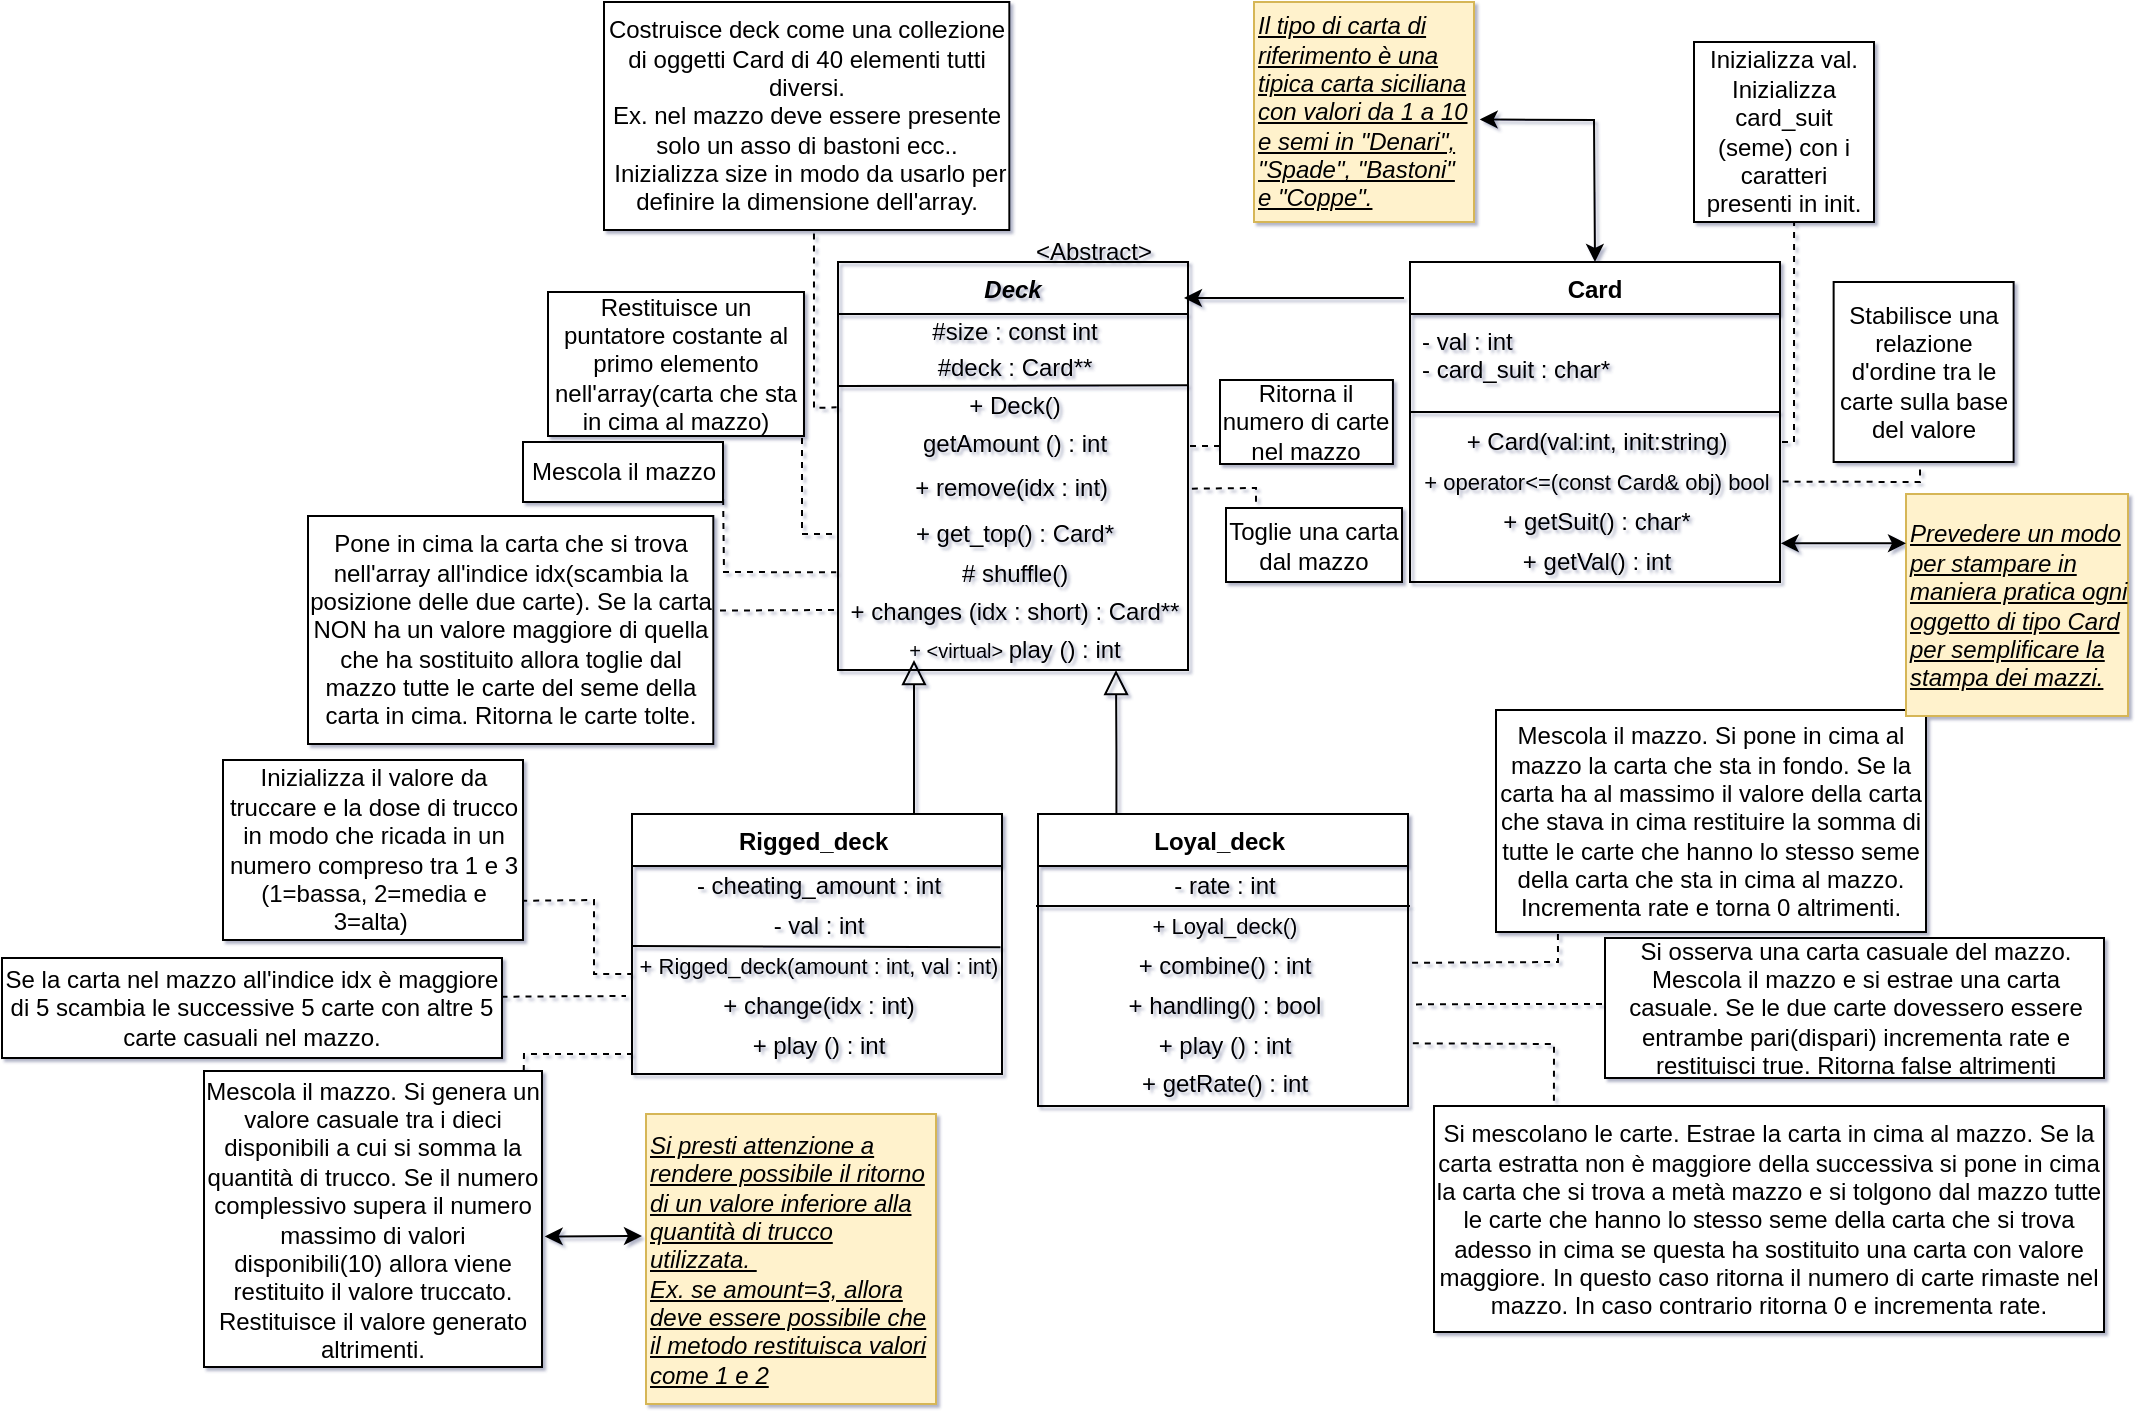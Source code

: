 <mxfile version="20.2.3" type="device"><diagram id="C5RBs43oDa-KdzZeNtuy" name="Page-1"><mxGraphModel dx="387" dy="1804" grid="0" gridSize="10" guides="1" tooltips="1" connect="1" arrows="1" fold="1" page="0" pageScale="1" pageWidth="1169" pageHeight="1654" background="none" math="0" shadow="1"><root><mxCell id="WIyWlLk6GJQsqaUBKTNV-0"/><mxCell id="WIyWlLk6GJQsqaUBKTNV-1" parent="WIyWlLk6GJQsqaUBKTNV-0"/><mxCell id="zkfFHV4jXpPFQw0GAbJ--0" value="Deck" style="swimlane;fontStyle=3;align=center;verticalAlign=top;childLayout=stackLayout;horizontal=1;startSize=26;horizontalStack=0;resizeParent=1;resizeLast=0;collapsible=1;marginBottom=0;rounded=0;shadow=0;strokeWidth=1;fillColor=none;" parent="WIyWlLk6GJQsqaUBKTNV-1" vertex="1"><mxGeometry x="477" y="-1460" width="175" height="204" as="geometry"><mxRectangle x="230" y="140" width="160" height="26" as="alternateBounds"/></mxGeometry></mxCell><mxCell id="eyawWgIpJ3xUC5jhZNnF-2" value="#size : const int" style="text;html=1;align=center;verticalAlign=middle;resizable=0;points=[];autosize=1;fillColor=none;rounded=0;" parent="zkfFHV4jXpPFQw0GAbJ--0" vertex="1"><mxGeometry y="26" width="175" height="18" as="geometry"/></mxCell><mxCell id="eyawWgIpJ3xUC5jhZNnF-6" value="#deck : Card**" style="text;html=1;align=center;verticalAlign=middle;resizable=0;points=[];autosize=1;fillColor=none;rounded=0;" parent="zkfFHV4jXpPFQw0GAbJ--0" vertex="1"><mxGeometry y="44" width="175" height="18" as="geometry"/></mxCell><mxCell id="PMT_DuQLZ0vraXcpzwZn-3" value="" style="endArrow=none;html=1;rounded=0;" parent="zkfFHV4jXpPFQw0GAbJ--0" edge="1"><mxGeometry width="50" height="50" relative="1" as="geometry"><mxPoint y="62" as="sourcePoint"/><mxPoint x="175" y="61.67" as="targetPoint"/></mxGeometry></mxCell><mxCell id="3FrZ2PRNK94XWwC5RIwO-0" value="+ Deck()" style="text;html=1;align=center;verticalAlign=middle;resizable=0;points=[];autosize=1;fillColor=none;rounded=0;" parent="zkfFHV4jXpPFQw0GAbJ--0" vertex="1"><mxGeometry y="62" width="175" height="20" as="geometry"/></mxCell><mxCell id="mNuBHBc8Cso_Y5ik1ido-0" value="getAmount () : int" style="text;html=1;align=center;verticalAlign=middle;resizable=0;points=[];autosize=1;fillColor=none;rounded=0;" parent="zkfFHV4jXpPFQw0GAbJ--0" vertex="1"><mxGeometry y="82" width="175" height="18" as="geometry"/></mxCell><mxCell id="MIJabQ9pSOo4VbCeQqy8-0" value="+ remove(idx : int)&amp;nbsp;" style="text;html=1;align=center;verticalAlign=middle;resizable=0;points=[];autosize=1;fillColor=none;rounded=0;" parent="zkfFHV4jXpPFQw0GAbJ--0" vertex="1"><mxGeometry y="100" width="175" height="26" as="geometry"/></mxCell><mxCell id="3FrZ2PRNK94XWwC5RIwO-9" value="+ get_top() : Card*" style="text;html=1;align=center;verticalAlign=middle;resizable=0;points=[];autosize=1;fillColor=none;rounded=0;" parent="zkfFHV4jXpPFQw0GAbJ--0" vertex="1"><mxGeometry y="126" width="175" height="20" as="geometry"/></mxCell><mxCell id="3FrZ2PRNK94XWwC5RIwO-8" value="# shuffle()" style="text;html=1;align=center;verticalAlign=middle;resizable=0;points=[];autosize=1;fillColor=none;rounded=0;" parent="zkfFHV4jXpPFQw0GAbJ--0" vertex="1"><mxGeometry y="146" width="175" height="20" as="geometry"/></mxCell><mxCell id="3FrZ2PRNK94XWwC5RIwO-16" value="+ changes (idx : short) : Card**" style="text;html=1;align=center;verticalAlign=middle;resizable=0;points=[];autosize=1;fillColor=none;rounded=0;" parent="zkfFHV4jXpPFQw0GAbJ--0" vertex="1"><mxGeometry y="166" width="175" height="18" as="geometry"/></mxCell><mxCell id="3FrZ2PRNK94XWwC5RIwO-10" value="&lt;font style=&quot;font-size: 10px;&quot;&gt;+ &amp;lt;virtual&amp;gt;&amp;nbsp;&lt;/font&gt;play () : int" style="text;html=1;align=center;verticalAlign=middle;resizable=0;points=[];autosize=1;fillColor=none;rounded=0;" parent="zkfFHV4jXpPFQw0GAbJ--0" vertex="1"><mxGeometry y="184" width="175" height="20" as="geometry"/></mxCell><mxCell id="zkfFHV4jXpPFQw0GAbJ--6" value="Rigged_deck " style="swimlane;fontStyle=1;align=center;verticalAlign=top;childLayout=stackLayout;horizontal=1;startSize=26;horizontalStack=0;resizeParent=1;resizeLast=0;collapsible=1;marginBottom=0;rounded=0;shadow=0;strokeWidth=1;" parent="WIyWlLk6GJQsqaUBKTNV-1" vertex="1"><mxGeometry x="374" y="-1184" width="185" height="130" as="geometry"><mxRectangle x="130" y="380" width="160" height="26" as="alternateBounds"/></mxGeometry></mxCell><mxCell id="3FrZ2PRNK94XWwC5RIwO-22" value="- cheating_amount : int" style="text;html=1;align=center;verticalAlign=middle;resizable=0;points=[];autosize=1;strokeColor=none;fillColor=none;rounded=0;" parent="zkfFHV4jXpPFQw0GAbJ--6" vertex="1"><mxGeometry y="26" width="185" height="20" as="geometry"/></mxCell><mxCell id="3FrZ2PRNK94XWwC5RIwO-27" value="- val : int" style="text;html=1;align=center;verticalAlign=middle;resizable=0;points=[];autosize=1;strokeColor=none;fillColor=none;rounded=0;" parent="zkfFHV4jXpPFQw0GAbJ--6" vertex="1"><mxGeometry y="46" width="185" height="20" as="geometry"/></mxCell><mxCell id="IEKVEcuxTe4-gx0fKQA5-18" value="" style="endArrow=none;html=1;rounded=0;fontSize=12;entryX=0.996;entryY=0.033;entryDx=0;entryDy=0;entryPerimeter=0;" parent="zkfFHV4jXpPFQw0GAbJ--6" target="3FrZ2PRNK94XWwC5RIwO-26" edge="1"><mxGeometry width="50" height="50" relative="1" as="geometry"><mxPoint y="66" as="sourcePoint"/><mxPoint x="180" y="66" as="targetPoint"/></mxGeometry></mxCell><mxCell id="3FrZ2PRNK94XWwC5RIwO-26" value="&lt;font style=&quot;font-size: 11px;&quot;&gt;+ Rigged_deck(amount : int, val : int)&lt;/font&gt;" style="text;html=1;align=center;verticalAlign=middle;resizable=0;points=[];autosize=1;strokeColor=none;fillColor=none;rounded=0;" parent="zkfFHV4jXpPFQw0GAbJ--6" vertex="1"><mxGeometry y="66" width="185" height="20" as="geometry"/></mxCell><mxCell id="3FrZ2PRNK94XWwC5RIwO-37" value="+ change(idx : int)" style="text;html=1;align=center;verticalAlign=middle;resizable=0;points=[];autosize=1;strokeColor=none;fillColor=none;rounded=0;" parent="zkfFHV4jXpPFQw0GAbJ--6" vertex="1"><mxGeometry y="86" width="185" height="20" as="geometry"/></mxCell><mxCell id="3FrZ2PRNK94XWwC5RIwO-38" value="+ play () : int" style="text;html=1;align=center;verticalAlign=middle;resizable=0;points=[];autosize=1;strokeColor=none;fillColor=none;rounded=0;" parent="zkfFHV4jXpPFQw0GAbJ--6" vertex="1"><mxGeometry y="106" width="185" height="20" as="geometry"/></mxCell><mxCell id="zkfFHV4jXpPFQw0GAbJ--12" value="" style="endArrow=block;endSize=10;endFill=0;shadow=0;strokeWidth=1;rounded=0;edgeStyle=elbowEdgeStyle;elbow=vertical;" parent="WIyWlLk6GJQsqaUBKTNV-1" source="zkfFHV4jXpPFQw0GAbJ--6" edge="1"><mxGeometry width="160" relative="1" as="geometry"><mxPoint x="455" y="-1377" as="sourcePoint"/><mxPoint x="515" y="-1261" as="targetPoint"/><Array as="points"><mxPoint x="515" y="-1229"/></Array></mxGeometry></mxCell><mxCell id="IEKVEcuxTe4-gx0fKQA5-7" style="edgeStyle=orthogonalEdgeStyle;rounded=0;orthogonalLoop=1;jettySize=auto;html=1;exitX=1;exitY=1;exitDx=0;exitDy=0;fontSize=12;" parent="WIyWlLk6GJQsqaUBKTNV-1" edge="1"><mxGeometry relative="1" as="geometry"><mxPoint x="744.048" y="-1063.857" as="targetPoint"/><mxPoint x="744" y="-1064" as="sourcePoint"/></mxGeometry></mxCell><mxCell id="zkfFHV4jXpPFQw0GAbJ--16" value="" style="endArrow=block;endSize=10;endFill=0;shadow=0;strokeWidth=1;rounded=0;edgeStyle=elbowEdgeStyle;elbow=vertical;exitX=0.212;exitY=-0.002;exitDx=0;exitDy=0;exitPerimeter=0;" parent="WIyWlLk6GJQsqaUBKTNV-1" source="IEKVEcuxTe4-gx0fKQA5-9" target="zkfFHV4jXpPFQw0GAbJ--0" edge="1"><mxGeometry width="160" relative="1" as="geometry"><mxPoint x="665" y="-1220" as="sourcePoint"/><mxPoint x="565" y="-1309" as="targetPoint"/><Array as="points"><mxPoint x="616" y="-1216"/><mxPoint x="616" y="-1218"/><mxPoint x="564" y="-1214"/></Array></mxGeometry></mxCell><mxCell id="zkfFHV4jXpPFQw0GAbJ--17" value="Card" style="swimlane;fontStyle=1;align=center;verticalAlign=top;childLayout=stackLayout;horizontal=1;startSize=26;horizontalStack=0;resizeParent=1;resizeLast=0;collapsible=1;marginBottom=0;rounded=0;shadow=0;strokeWidth=1;" parent="WIyWlLk6GJQsqaUBKTNV-1" vertex="1"><mxGeometry x="763" y="-1460" width="185" height="160" as="geometry"><mxRectangle x="550" y="140" width="160" height="26" as="alternateBounds"/></mxGeometry></mxCell><mxCell id="zkfFHV4jXpPFQw0GAbJ--18" value="- val : int&#10;- card_suit : char*" style="text;align=left;verticalAlign=top;spacingLeft=4;spacingRight=4;overflow=hidden;rotatable=0;points=[[0,0.5],[1,0.5]];portConstraint=eastwest;rounded=0;" parent="zkfFHV4jXpPFQw0GAbJ--17" vertex="1"><mxGeometry y="26" width="185" height="44" as="geometry"/></mxCell><mxCell id="zkfFHV4jXpPFQw0GAbJ--23" value="" style="line;html=1;strokeWidth=1;align=left;verticalAlign=middle;spacingTop=-1;spacingLeft=3;spacingRight=3;rotatable=0;labelPosition=right;points=[];portConstraint=eastwest;rounded=0;" parent="zkfFHV4jXpPFQw0GAbJ--17" vertex="1"><mxGeometry y="70" width="185" height="10" as="geometry"/></mxCell><mxCell id="KTWqHYUHQlhUcs9uepsn-0" value="+ Card(val:int, init:string)" style="text;html=1;align=center;verticalAlign=middle;resizable=0;points=[];autosize=1;strokeColor=none;fillColor=none;rounded=0;" parent="zkfFHV4jXpPFQw0GAbJ--17" vertex="1"><mxGeometry y="80" width="185" height="20" as="geometry"/></mxCell><mxCell id="KTWqHYUHQlhUcs9uepsn-10" value="&lt;font style=&quot;font-size: 11px;&quot;&gt;+ operator&amp;lt;=(const Card&amp;amp; obj) bool&lt;/font&gt;" style="text;html=1;align=center;verticalAlign=middle;resizable=0;points=[];autosize=1;strokeColor=none;fillColor=none;rounded=0;" parent="zkfFHV4jXpPFQw0GAbJ--17" vertex="1"><mxGeometry y="100" width="185" height="20" as="geometry"/></mxCell><mxCell id="KTWqHYUHQlhUcs9uepsn-11" value="+ getSuit() : char*" style="text;html=1;align=center;verticalAlign=middle;resizable=0;points=[];autosize=1;strokeColor=none;fillColor=none;rounded=0;" parent="zkfFHV4jXpPFQw0GAbJ--17" vertex="1"><mxGeometry y="120" width="185" height="20" as="geometry"/></mxCell><mxCell id="eyawWgIpJ3xUC5jhZNnF-1" value="&lt;font style=&quot;font-size: 12px;&quot;&gt;+ getVal() : int&lt;/font&gt;" style="text;html=1;align=center;verticalAlign=middle;resizable=0;points=[];autosize=1;strokeColor=none;fillColor=none;rounded=0;" parent="zkfFHV4jXpPFQw0GAbJ--17" vertex="1"><mxGeometry y="140" width="185" height="20" as="geometry"/></mxCell><mxCell id="KTWqHYUHQlhUcs9uepsn-1" value="Inizializza val.&lt;br&gt;Inizializza card_suit (seme) con i caratteri presenti in init." style="whiteSpace=wrap;html=1;aspect=fixed;rounded=0;" parent="WIyWlLk6GJQsqaUBKTNV-1" vertex="1"><mxGeometry x="905" y="-1570" width="90" height="90" as="geometry"/></mxCell><mxCell id="KTWqHYUHQlhUcs9uepsn-3" value="" style="endArrow=none;dashed=1;html=1;rounded=0;entryX=0.556;entryY=1;entryDx=0;entryDy=0;entryPerimeter=0;" parent="WIyWlLk6GJQsqaUBKTNV-1" target="KTWqHYUHQlhUcs9uepsn-1" edge="1"><mxGeometry width="50" height="50" relative="1" as="geometry"><mxPoint x="949" y="-1370" as="sourcePoint"/><mxPoint x="955" y="-1400" as="targetPoint"/><Array as="points"><mxPoint x="955" y="-1370"/></Array></mxGeometry></mxCell><mxCell id="KTWqHYUHQlhUcs9uepsn-12" value="Stabilisce una relazione d'ordine tra le carte sulla base del valore" style="whiteSpace=wrap;html=1;aspect=fixed;rounded=0;" parent="WIyWlLk6GJQsqaUBKTNV-1" vertex="1"><mxGeometry x="974.82" y="-1450" width="90" height="90" as="geometry"/></mxCell><mxCell id="KTWqHYUHQlhUcs9uepsn-13" value="" style="endArrow=none;dashed=1;html=1;rounded=0;exitX=1.007;exitY=0.49;exitDx=0;exitDy=0;exitPerimeter=0;entryX=0.48;entryY=1.026;entryDx=0;entryDy=0;entryPerimeter=0;" parent="WIyWlLk6GJQsqaUBKTNV-1" source="KTWqHYUHQlhUcs9uepsn-10" target="KTWqHYUHQlhUcs9uepsn-12" edge="1"><mxGeometry width="50" height="50" relative="1" as="geometry"><mxPoint x="941.999" y="-1210.2" as="sourcePoint"/><mxPoint x="1014.82" y="-1230" as="targetPoint"/><Array as="points"><mxPoint x="1018" y="-1350"/></Array></mxGeometry></mxCell><mxCell id="eyawWgIpJ3xUC5jhZNnF-4" value="" style="endArrow=classic;html=1;rounded=0;" parent="WIyWlLk6GJQsqaUBKTNV-1" edge="1"><mxGeometry width="50" height="50" relative="1" as="geometry"><mxPoint x="760" y="-1442" as="sourcePoint"/><mxPoint x="650" y="-1442" as="targetPoint"/><Array as="points"/></mxGeometry></mxCell><mxCell id="eyawWgIpJ3xUC5jhZNnF-5" value="&amp;lt;Abstract&amp;gt;" style="text;html=1;strokeColor=none;fillColor=none;align=center;verticalAlign=middle;whiteSpace=wrap;rounded=0;" parent="WIyWlLk6GJQsqaUBKTNV-1" vertex="1"><mxGeometry x="575" y="-1480" width="60" height="30" as="geometry"/></mxCell><mxCell id="3FrZ2PRNK94XWwC5RIwO-1" value="" style="endArrow=none;dashed=1;html=1;rounded=0;exitX=0.518;exitY=1.015;exitDx=0;exitDy=0;exitPerimeter=0;entryX=-0.004;entryY=0.533;entryDx=0;entryDy=0;entryPerimeter=0;" parent="WIyWlLk6GJQsqaUBKTNV-1" source="3FrZ2PRNK94XWwC5RIwO-2" edge="1" target="3FrZ2PRNK94XWwC5RIwO-0"><mxGeometry width="50" height="50" relative="1" as="geometry"><mxPoint x="435" y="-1420" as="sourcePoint"/><mxPoint x="475" y="-1380" as="targetPoint"/><Array as="points"><mxPoint x="465" y="-1387"/></Array></mxGeometry></mxCell><mxCell id="3FrZ2PRNK94XWwC5RIwO-2" value="Costruisce deck come una collezione di oggetti Card di 40 elementi tutti diversi.&lt;br&gt;Ex. nel mazzo deve essere presente solo un asso di bastoni ecc..&lt;br&gt;&amp;nbsp;Inizializza size in modo da usarlo per definire la dimensione dell'array." style="whiteSpace=wrap;html=1;aspect=fixed;rounded=0;" parent="WIyWlLk6GJQsqaUBKTNV-1" vertex="1"><mxGeometry x="360" y="-1590" width="202.67" height="114.01" as="geometry"/></mxCell><mxCell id="3FrZ2PRNK94XWwC5RIwO-4" value="&lt;div style=&quot;&quot;&gt;&lt;u style=&quot;background-color: initial;&quot;&gt;&lt;i&gt;Il tipo di carta di riferimento è una tipica carta siciliana con valori da 1 a 10 e semi in &quot;Denari&quot;, &quot;Spade&quot;, &quot;Bastoni&quot; e &quot;Coppe&quot;.&lt;/i&gt;&lt;/u&gt;&lt;/div&gt;" style="whiteSpace=wrap;html=1;aspect=fixed;align=left;rounded=0;fillColor=#fff2cc;strokeColor=#d6b656;" parent="WIyWlLk6GJQsqaUBKTNV-1" vertex="1"><mxGeometry x="685" y="-1590" width="110" height="110" as="geometry"/></mxCell><mxCell id="3FrZ2PRNK94XWwC5RIwO-6" value="" style="endArrow=classic;startArrow=classic;html=1;rounded=0;exitX=0.5;exitY=0;exitDx=0;exitDy=0;entryX=1.026;entryY=0.534;entryDx=0;entryDy=0;entryPerimeter=0;" parent="WIyWlLk6GJQsqaUBKTNV-1" source="zkfFHV4jXpPFQw0GAbJ--17" target="3FrZ2PRNK94XWwC5RIwO-4" edge="1"><mxGeometry width="50" height="50" relative="1" as="geometry"><mxPoint x="855" y="-1480" as="sourcePoint"/><mxPoint x="905" y="-1530" as="targetPoint"/><Array as="points"><mxPoint x="855" y="-1531"/></Array></mxGeometry></mxCell><mxCell id="3FrZ2PRNK94XWwC5RIwO-11" value="" style="endArrow=none;dashed=1;html=1;rounded=0;" parent="WIyWlLk6GJQsqaUBKTNV-1" edge="1"><mxGeometry width="50" height="50" relative="1" as="geometry"><mxPoint x="459" y="-1372" as="sourcePoint"/><mxPoint x="476" y="-1324" as="targetPoint"/><Array as="points"><mxPoint x="459" y="-1324"/></Array></mxGeometry></mxCell><mxCell id="3FrZ2PRNK94XWwC5RIwO-12" value="Restituisce un puntatore costante al primo elemento nell'array(carta che sta in cima al mazzo)" style="whiteSpace=wrap;html=1;aspect=fixed;rounded=0;" parent="WIyWlLk6GJQsqaUBKTNV-1" vertex="1"><mxGeometry x="332" y="-1445" width="127.99" height="72" as="geometry"/></mxCell><mxCell id="3FrZ2PRNK94XWwC5RIwO-14" value="Mescola il mazzo" style="rounded=0;whiteSpace=wrap;html=1;" parent="WIyWlLk6GJQsqaUBKTNV-1" vertex="1"><mxGeometry x="319.5" y="-1370" width="100" height="30" as="geometry"/></mxCell><mxCell id="3FrZ2PRNK94XWwC5RIwO-18" value="Pone in cima la carta che si trova nell'array all'indice idx(scambia la posizione delle due carte). Se la carta NON ha un valore maggiore di quella che ha sostituito allora toglie dal mazzo tutte le carte del seme della carta in cima. Ritorna le carte tolte." style="whiteSpace=wrap;html=1;aspect=fixed;rounded=0;" parent="WIyWlLk6GJQsqaUBKTNV-1" vertex="1"><mxGeometry x="212" y="-1333" width="202.66" height="114" as="geometry"/></mxCell><mxCell id="3FrZ2PRNK94XWwC5RIwO-31" value="" style="endArrow=none;dashed=1;html=1;rounded=0;entryX=0;entryY=0.7;entryDx=0;entryDy=0;entryPerimeter=0;exitX=0.994;exitY=0.782;exitDx=0;exitDy=0;exitPerimeter=0;" parent="WIyWlLk6GJQsqaUBKTNV-1" source="3FrZ2PRNK94XWwC5RIwO-34" target="3FrZ2PRNK94XWwC5RIwO-26" edge="1"><mxGeometry width="50" height="50" relative="1" as="geometry"><mxPoint x="252.503" y="-1231.18" as="sourcePoint"/><mxPoint x="399.44" y="-1220" as="targetPoint"/><Array as="points"><mxPoint x="355" y="-1141"/><mxPoint x="355" y="-1104"/></Array></mxGeometry></mxCell><mxCell id="3FrZ2PRNK94XWwC5RIwO-34" value="Inizializza il valore da truccare e la dose di trucco in modo che ricada in un numero compreso tra 1 e 3 (1=bassa, 2=media e 3=alta)&amp;nbsp;" style="rounded=0;whiteSpace=wrap;html=1;" parent="WIyWlLk6GJQsqaUBKTNV-1" vertex="1"><mxGeometry x="169.5" y="-1211" width="150" height="90" as="geometry"/></mxCell><mxCell id="IEKVEcuxTe4-gx0fKQA5-0" value="Mescola il mazzo. Si genera un valore casuale tra i dieci disponibili a cui si somma la quantità di trucco. Se il numero complessivo supera il numero massimo di valori disponibili(10) allora viene restituito il valore truccato. Restituisce il valore generato altrimenti." style="rounded=0;whiteSpace=wrap;html=1;" parent="WIyWlLk6GJQsqaUBKTNV-1" vertex="1"><mxGeometry x="160" y="-1055.5" width="169" height="148" as="geometry"/></mxCell><mxCell id="IEKVEcuxTe4-gx0fKQA5-1" value="" style="endArrow=none;dashed=1;html=1;rounded=0;fontSize=11;exitX=0.946;exitY=0;exitDx=0;exitDy=0;exitPerimeter=0;entryX=0;entryY=0.7;entryDx=0;entryDy=0;entryPerimeter=0;" parent="WIyWlLk6GJQsqaUBKTNV-1" source="IEKVEcuxTe4-gx0fKQA5-0" target="3FrZ2PRNK94XWwC5RIwO-38" edge="1"><mxGeometry width="50" height="50" relative="1" as="geometry"><mxPoint x="405" y="-1140" as="sourcePoint"/><mxPoint x="455" y="-1190" as="targetPoint"/><Array as="points"><mxPoint x="320" y="-1064"/></Array></mxGeometry></mxCell><mxCell id="IEKVEcuxTe4-gx0fKQA5-2" value="Si mescolano le carte. Estrae la carta in cima al mazzo. Se la carta estratta non è maggiore della successiva si pone in cima la carta che si trova a metà mazzo e si tolgono dal mazzo tutte le carte che hanno lo stesso seme della carta che si trova adesso in cima se questa ha sostituito una carta con valore maggiore. In questo caso ritorna il numero di carte rimaste nel mazzo. In caso contrario ritorna 0 e incrementa rate." style="rounded=0;whiteSpace=wrap;html=1;" parent="WIyWlLk6GJQsqaUBKTNV-1" vertex="1"><mxGeometry x="775" y="-1038" width="335" height="113" as="geometry"/></mxCell><mxCell id="IEKVEcuxTe4-gx0fKQA5-5" value="Se la carta nel mazzo all'indice idx è maggiore di 5 scambia le successive 5 carte con altre 5 carte casuali nel mazzo." style="rounded=0;whiteSpace=wrap;html=1;" parent="WIyWlLk6GJQsqaUBKTNV-1" vertex="1"><mxGeometry x="59" y="-1112" width="250" height="50" as="geometry"/></mxCell><mxCell id="IEKVEcuxTe4-gx0fKQA5-6" value="" style="endArrow=none;dashed=1;html=1;rounded=0;fontSize=11;exitX=0.999;exitY=0.387;exitDx=0;exitDy=0;exitPerimeter=0;" parent="WIyWlLk6GJQsqaUBKTNV-1" source="IEKVEcuxTe4-gx0fKQA5-5" edge="1"><mxGeometry width="50" height="50" relative="1" as="geometry"><mxPoint x="255" y="-1140" as="sourcePoint"/><mxPoint x="371" y="-1093" as="targetPoint"/></mxGeometry></mxCell><mxCell id="IEKVEcuxTe4-gx0fKQA5-9" value="Loyal_deck " style="swimlane;fontStyle=1;align=center;verticalAlign=top;childLayout=stackLayout;horizontal=1;startSize=26;horizontalStack=0;resizeParent=1;resizeLast=0;collapsible=1;marginBottom=0;rounded=0;shadow=0;strokeWidth=1;" parent="WIyWlLk6GJQsqaUBKTNV-1" vertex="1"><mxGeometry x="577" y="-1184" width="185" height="146" as="geometry"><mxRectangle x="130" y="380" width="160" height="26" as="alternateBounds"/></mxGeometry></mxCell><mxCell id="IEKVEcuxTe4-gx0fKQA5-10" value="- rate : int" style="text;html=1;align=center;verticalAlign=middle;resizable=0;points=[];autosize=1;strokeColor=none;fillColor=none;rounded=0;" parent="IEKVEcuxTe4-gx0fKQA5-9" vertex="1"><mxGeometry y="26" width="185" height="20" as="geometry"/></mxCell><mxCell id="IEKVEcuxTe4-gx0fKQA5-19" value="" style="endArrow=none;html=1;rounded=0;fontSize=12;" parent="IEKVEcuxTe4-gx0fKQA5-9" edge="1"><mxGeometry width="50" height="50" relative="1" as="geometry"><mxPoint x="-1" y="46" as="sourcePoint"/><mxPoint x="186" y="46" as="targetPoint"/></mxGeometry></mxCell><mxCell id="IEKVEcuxTe4-gx0fKQA5-12" value="&lt;font style=&quot;font-size: 11px;&quot;&gt;+ Loyal_deck()&lt;/font&gt;" style="text;html=1;align=center;verticalAlign=middle;resizable=0;points=[];autosize=1;strokeColor=none;fillColor=none;rounded=0;" parent="IEKVEcuxTe4-gx0fKQA5-9" vertex="1"><mxGeometry y="46" width="185" height="20" as="geometry"/></mxCell><mxCell id="IEKVEcuxTe4-gx0fKQA5-13" value="+ combine() : int" style="text;html=1;align=center;verticalAlign=middle;resizable=0;points=[];autosize=1;strokeColor=none;fillColor=none;rounded=0;" parent="IEKVEcuxTe4-gx0fKQA5-9" vertex="1"><mxGeometry y="66" width="185" height="20" as="geometry"/></mxCell><mxCell id="IEKVEcuxTe4-gx0fKQA5-15" value="+ handling() : bool" style="text;html=1;align=center;verticalAlign=middle;resizable=0;points=[];autosize=1;strokeColor=none;fillColor=none;rounded=0;" parent="IEKVEcuxTe4-gx0fKQA5-9" vertex="1"><mxGeometry y="86" width="185" height="20" as="geometry"/></mxCell><mxCell id="IEKVEcuxTe4-gx0fKQA5-14" value="+ play () : int" style="text;html=1;align=center;verticalAlign=middle;resizable=0;points=[];autosize=1;strokeColor=none;fillColor=none;rounded=0;" parent="IEKVEcuxTe4-gx0fKQA5-9" vertex="1"><mxGeometry y="106" width="185" height="20" as="geometry"/></mxCell><mxCell id="IEKVEcuxTe4-gx0fKQA5-21" value="+ getRate() : int" style="text;html=1;align=center;verticalAlign=middle;resizable=0;points=[];autosize=1;strokeColor=none;fillColor=none;rounded=0;" parent="IEKVEcuxTe4-gx0fKQA5-9" vertex="1"><mxGeometry y="126" width="185" height="18" as="geometry"/></mxCell><mxCell id="IEKVEcuxTe4-gx0fKQA5-20" value="" style="endArrow=none;dashed=1;html=1;rounded=0;fontSize=12;entryX=0.179;entryY=-0.006;entryDx=0;entryDy=0;entryPerimeter=0;exitX=1.013;exitY=0.433;exitDx=0;exitDy=0;exitPerimeter=0;" parent="WIyWlLk6GJQsqaUBKTNV-1" source="IEKVEcuxTe4-gx0fKQA5-14" target="IEKVEcuxTe4-gx0fKQA5-2" edge="1"><mxGeometry width="50" height="50" relative="1" as="geometry"><mxPoint x="765" y="-1100" as="sourcePoint"/><mxPoint x="833.34" y="-1085.66" as="targetPoint"/><Array as="points"><mxPoint x="835" y="-1069"/></Array></mxGeometry></mxCell><mxCell id="IEKVEcuxTe4-gx0fKQA5-22" value="Mescola il mazzo. Si pone in cima al mazzo la carta che sta in fondo. Se la carta ha al massimo il valore della carta che stava in cima restituire la somma di tutte le carte che hanno lo stesso seme della carta che sta in cima al mazzo. Incrementa rate e torna&amp;nbsp;0 altrimenti." style="rounded=0;whiteSpace=wrap;html=1;" parent="WIyWlLk6GJQsqaUBKTNV-1" vertex="1"><mxGeometry x="806" y="-1236" width="215" height="111" as="geometry"/></mxCell><mxCell id="IEKVEcuxTe4-gx0fKQA5-23" value="" style="endArrow=none;dashed=1;html=1;rounded=0;fontSize=12;exitX=1.011;exitY=0.42;exitDx=0;exitDy=0;exitPerimeter=0;entryX=0.144;entryY=1.006;entryDx=0;entryDy=0;entryPerimeter=0;" parent="WIyWlLk6GJQsqaUBKTNV-1" source="IEKVEcuxTe4-gx0fKQA5-13" target="IEKVEcuxTe4-gx0fKQA5-22" edge="1"><mxGeometry width="50" height="50" relative="1" as="geometry"><mxPoint x="775" y="-1220" as="sourcePoint"/><mxPoint x="825" y="-1270" as="targetPoint"/><Array as="points"><mxPoint x="837" y="-1110"/></Array></mxGeometry></mxCell><mxCell id="IEKVEcuxTe4-gx0fKQA5-25" value="Si osserva una carta casuale del mazzo. Mescola il mazzo e si estrae una carta casuale. Se le due carte dovessero essere entrambe pari(dispari) incrementa rate e restituisci true. Ritorna false altrimenti" style="rounded=0;whiteSpace=wrap;html=1;fontSize=12;" parent="WIyWlLk6GJQsqaUBKTNV-1" vertex="1"><mxGeometry x="860.5" y="-1122" width="249.5" height="70" as="geometry"/></mxCell><mxCell id="IEKVEcuxTe4-gx0fKQA5-26" value="" style="endArrow=none;dashed=1;html=1;rounded=0;fontSize=12;entryX=1.011;entryY=0.46;entryDx=0;entryDy=0;entryPerimeter=0;" parent="WIyWlLk6GJQsqaUBKTNV-1" target="IEKVEcuxTe4-gx0fKQA5-15" edge="1"><mxGeometry width="50" height="50" relative="1" as="geometry"><mxPoint x="859" y="-1089" as="sourcePoint"/><mxPoint x="805" y="-1140" as="targetPoint"/><Array as="points"><mxPoint x="807" y="-1089"/></Array></mxGeometry></mxCell><mxCell id="PMT_DuQLZ0vraXcpzwZn-1" value="&lt;div style=&quot;&quot;&gt;&lt;u style=&quot;background-color: initial;&quot;&gt;&lt;i&gt;Si presti attenzione a rendere possibile il ritorno di un valore inferiore alla quantità di trucco utilizzata.&amp;nbsp;&lt;/i&gt;&lt;/u&gt;&lt;/div&gt;&lt;div style=&quot;&quot;&gt;&lt;u style=&quot;background-color: initial;&quot;&gt;&lt;i&gt;Ex. se amount=3, allora deve essere possibile che il metodo restituisca valori come 1 e 2&lt;/i&gt;&lt;/u&gt;&lt;/div&gt;" style="whiteSpace=wrap;html=1;aspect=fixed;align=left;rounded=0;fillColor=#fff2cc;strokeColor=#d6b656;" parent="WIyWlLk6GJQsqaUBKTNV-1" vertex="1"><mxGeometry x="381" y="-1034" width="145" height="145" as="geometry"/></mxCell><mxCell id="PMT_DuQLZ0vraXcpzwZn-2" value="" style="endArrow=classic;startArrow=classic;html=1;rounded=0;exitX=1.008;exitY=0.559;exitDx=0;exitDy=0;exitPerimeter=0;" parent="WIyWlLk6GJQsqaUBKTNV-1" source="IEKVEcuxTe4-gx0fKQA5-0" edge="1"><mxGeometry width="50" height="50" relative="1" as="geometry"><mxPoint x="548.5" y="-944" as="sourcePoint"/><mxPoint x="379" y="-973" as="targetPoint"/><Array as="points"/></mxGeometry></mxCell><mxCell id="5eayaUIJh9jTOYojGSfZ-0" value="&lt;div style=&quot;&quot;&gt;&lt;u style=&quot;background-color: initial;&quot;&gt;&lt;i&gt;Prevedere un modo per stampare in maniera pratica ogni oggetto di tipo Card per semplificare la stampa dei mazzi.&lt;/i&gt;&lt;/u&gt;&lt;/div&gt;" style="whiteSpace=wrap;html=1;aspect=fixed;align=left;rounded=0;fillColor=#fff2cc;strokeColor=#d6b656;" parent="WIyWlLk6GJQsqaUBKTNV-1" vertex="1"><mxGeometry x="1011" y="-1344" width="111" height="111" as="geometry"/></mxCell><mxCell id="5eayaUIJh9jTOYojGSfZ-1" value="" style="endArrow=classic;startArrow=classic;html=1;rounded=0;exitX=1.002;exitY=0.033;exitDx=0;exitDy=0;exitPerimeter=0;entryX=0;entryY=0.222;entryDx=0;entryDy=0;entryPerimeter=0;" parent="WIyWlLk6GJQsqaUBKTNV-1" source="eyawWgIpJ3xUC5jhZNnF-1" target="5eayaUIJh9jTOYojGSfZ-0" edge="1"><mxGeometry width="50" height="50" relative="1" as="geometry"><mxPoint x="943" y="-1191" as="sourcePoint"/><mxPoint x="1010" y="-1321" as="targetPoint"/></mxGeometry></mxCell><mxCell id="MIJabQ9pSOo4VbCeQqy8-1" value="Toglie una carta dal mazzo" style="rounded=0;whiteSpace=wrap;html=1;" parent="WIyWlLk6GJQsqaUBKTNV-1" vertex="1"><mxGeometry x="671" y="-1337" width="88" height="37" as="geometry"/></mxCell><mxCell id="MIJabQ9pSOo4VbCeQqy8-2" value="" style="endArrow=none;dashed=1;html=1;rounded=0;" parent="WIyWlLk6GJQsqaUBKTNV-1" edge="1"><mxGeometry width="50" height="50" relative="1" as="geometry"><mxPoint x="653" y="-1368" as="sourcePoint"/><mxPoint x="668" y="-1368" as="targetPoint"/><Array as="points"><mxPoint x="670" y="-1368"/></Array></mxGeometry></mxCell><mxCell id="mNuBHBc8Cso_Y5ik1ido-2" value="Ritorna il numero di carte nel mazzo" style="rounded=0;whiteSpace=wrap;html=1;" parent="WIyWlLk6GJQsqaUBKTNV-1" vertex="1"><mxGeometry x="668" y="-1401" width="86.47" height="42" as="geometry"/></mxCell><mxCell id="mNuBHBc8Cso_Y5ik1ido-3" value="" style="endArrow=none;dashed=1;html=1;rounded=0;exitX=1.011;exitY=0.513;exitDx=0;exitDy=0;exitPerimeter=0;" parent="WIyWlLk6GJQsqaUBKTNV-1" source="MIJabQ9pSOo4VbCeQqy8-0" edge="1"><mxGeometry width="50" height="50" relative="1" as="geometry"><mxPoint x="666" y="-1347" as="sourcePoint"/><mxPoint x="686" y="-1338" as="targetPoint"/><Array as="points"><mxPoint x="686" y="-1347"/></Array></mxGeometry></mxCell><mxCell id="-MmXJpBPQVa0vZxpb4IO-1" value="" style="endArrow=none;dashed=1;html=1;rounded=0;entryX=0.999;entryY=0.415;entryDx=0;entryDy=0;entryPerimeter=0;" edge="1" parent="WIyWlLk6GJQsqaUBKTNV-1" target="3FrZ2PRNK94XWwC5RIwO-18"><mxGeometry width="50" height="50" relative="1" as="geometry"><mxPoint x="475" y="-1286" as="sourcePoint"/><mxPoint x="415" y="-1285" as="targetPoint"/></mxGeometry></mxCell><mxCell id="-MmXJpBPQVa0vZxpb4IO-2" value="" style="endArrow=none;dashed=1;html=1;rounded=0;entryX=-0.005;entryY=0.458;entryDx=0;entryDy=0;entryPerimeter=0;exitX=1;exitY=0.75;exitDx=0;exitDy=0;" edge="1" parent="WIyWlLk6GJQsqaUBKTNV-1" source="3FrZ2PRNK94XWwC5RIwO-14" target="3FrZ2PRNK94XWwC5RIwO-8"><mxGeometry width="50" height="50" relative="1" as="geometry"><mxPoint x="350" y="-1264" as="sourcePoint"/><mxPoint x="400" y="-1314" as="targetPoint"/><Array as="points"><mxPoint x="420" y="-1305"/></Array></mxGeometry></mxCell></root></mxGraphModel></diagram></mxfile>